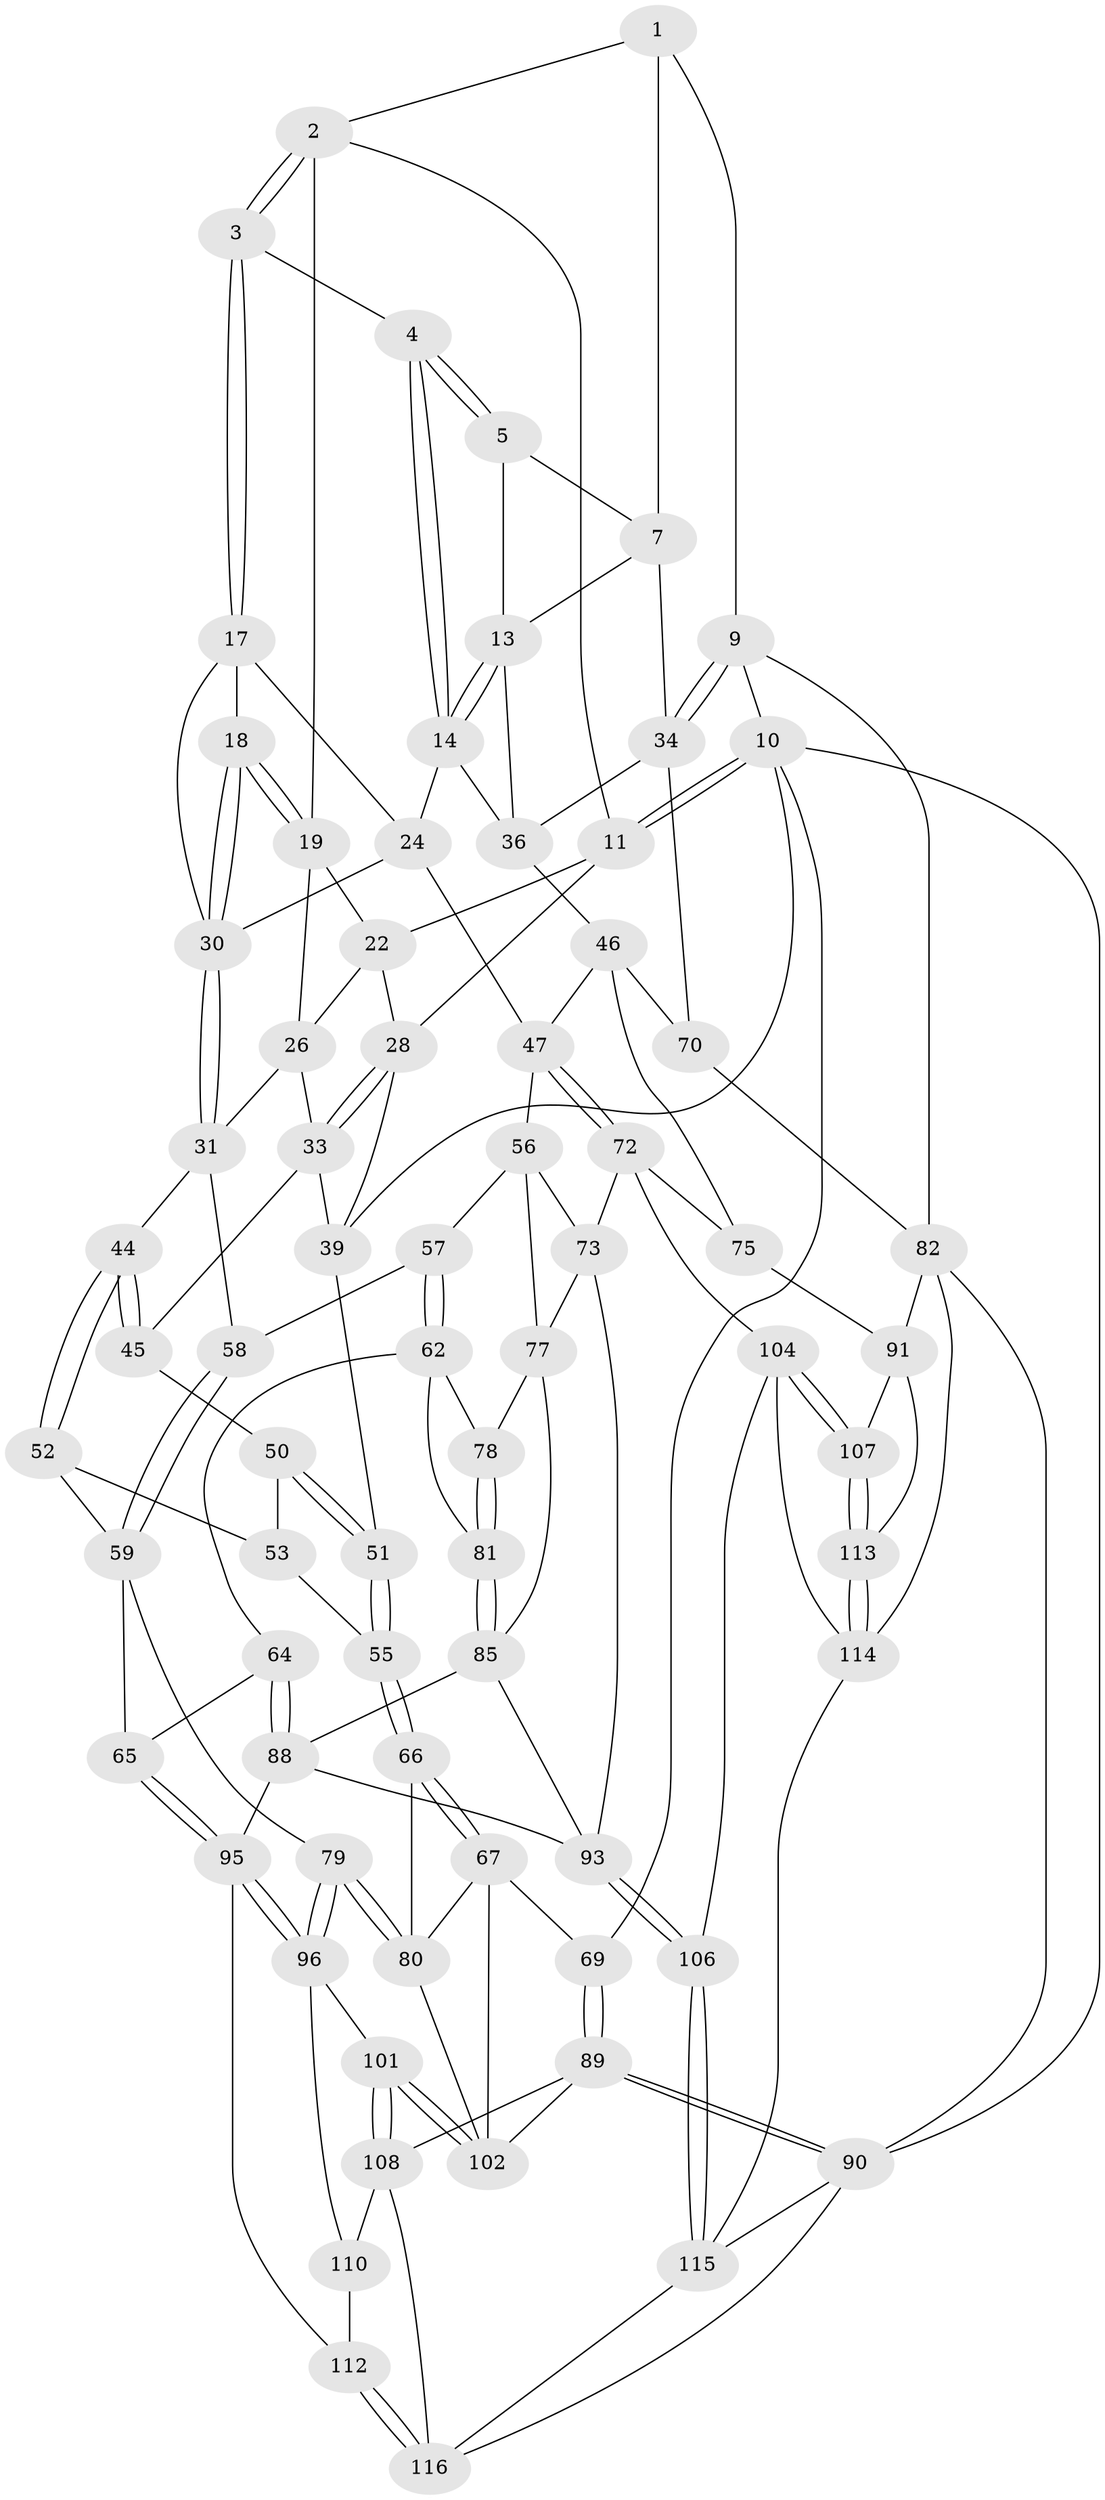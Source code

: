 // Generated by graph-tools (version 1.1) at 2025/24/03/03/25 07:24:38]
// undirected, 73 vertices, 170 edges
graph export_dot {
graph [start="1"]
  node [color=gray90,style=filled];
  1 [pos="+0.7668310653298919+0",super="+6"];
  2 [pos="+0.3757890693892336+0",super="+12"];
  3 [pos="+0.459351818744077+0.054116423931516"];
  4 [pos="+0.6281224637880573+0.10128775766369356"];
  5 [pos="+0.7524575277063439+0",super="+8"];
  7 [pos="+0.9204735140228746+0.10376279092651298",super="+15"];
  9 [pos="+1+0"];
  10 [pos="+0+0",super="+40"];
  11 [pos="+0+0",super="+21"];
  13 [pos="+0.7868521963392638+0.09562790942735201",super="+16"];
  14 [pos="+0.6534304987653583+0.2250330742614878",super="+23"];
  17 [pos="+0.45633852937791014+0.17123169159157545",super="+25"];
  18 [pos="+0.3781575003534376+0.20994660079533345"];
  19 [pos="+0.35098909236981124+0.2023677375702213",super="+20"];
  22 [pos="+0.19449097958709385+0.0729384618947866",super="+27"];
  24 [pos="+0.6379635904919206+0.286199800597947",super="+49"];
  26 [pos="+0.32062284535964536+0.20538212656646354",super="+32"];
  28 [pos="+0.18939522122261157+0.2907170945189039",super="+29"];
  30 [pos="+0.3525600838081373+0.3840944452375743",super="+35"];
  31 [pos="+0.34308839550719555+0.39116616489030187",super="+43"];
  33 [pos="+0.21002289161583215+0.3224718665659382",super="+41"];
  34 [pos="+1+0.24168223568414507",super="+37"];
  36 [pos="+0.8186812104402951+0.3030537911533853",super="+38"];
  39 [pos="+0+0.34854221221667836",super="+42"];
  44 [pos="+0.29527073642415497+0.44338676631976887"];
  45 [pos="+0.18031743138072823+0.4365821546840412"];
  46 [pos="+0.8118271023116873+0.5122932492188654",super="+71"];
  47 [pos="+0.7431610965846098+0.5266933672183527",super="+48"];
  50 [pos="+0.1782681026728578+0.44533107579977893"];
  51 [pos="+0.09527500187078149+0.5122758799533996"];
  52 [pos="+0.26858464079266675+0.47815326142644093",super="+61"];
  53 [pos="+0.2103762864161599+0.47740745098573906",super="+54"];
  55 [pos="+0.10835075717503209+0.5498264340873713"];
  56 [pos="+0.5678786811590624+0.5216801391848441",super="+74"];
  57 [pos="+0.3919721790350059+0.48638959871758164"];
  58 [pos="+0.3775428735542798+0.4725892607383778"];
  59 [pos="+0.2726938818640242+0.6423007374436857",super="+60"];
  62 [pos="+0.4110520047820471+0.602789502952743",super="+63"];
  64 [pos="+0.3432078955196016+0.6614399456422487"];
  65 [pos="+0.2778936880362371+0.6445209975894594"];
  66 [pos="+0.03818349813707408+0.6226587712610794"];
  67 [pos="+0+0.6614527390955489",super="+68"];
  69 [pos="+0+0.6918824857363356"];
  70 [pos="+1+0.5895052205366677"];
  72 [pos="+0.7120117060589971+0.6920066214004169",super="+76"];
  73 [pos="+0.675041871439604+0.693633949786341",super="+86"];
  75 [pos="+0.8846588969592323+0.654311323425994"];
  77 [pos="+0.5542000435795714+0.5663642711294461",super="+84"];
  78 [pos="+0.49685900246575687+0.5916992089775803"];
  79 [pos="+0.2175325242650588+0.6803545265711158"];
  80 [pos="+0.1825614914139567+0.7006114356288365",super="+99"];
  81 [pos="+0.4733921164362197+0.668684246969826"];
  82 [pos="+1+1",super="+83"];
  85 [pos="+0.4725035389831309+0.7108120689816084",super="+87"];
  88 [pos="+0.34789436451780376+0.6681658464535329",super="+97"];
  89 [pos="+0+1",super="+109"];
  90 [pos="+0+1",super="+119"];
  91 [pos="+1+0.7737730107109708",super="+92"];
  93 [pos="+0.5565759319004575+0.8605037386943587",super="+94"];
  95 [pos="+0.2958857724599084+0.8175427641587164",super="+98"];
  96 [pos="+0.23529569054256677+0.7841045345653007",super="+100"];
  101 [pos="+0.1616679419793519+0.802855428597407"];
  102 [pos="+0.1466192155923185+0.7412543385747307",super="+103"];
  104 [pos="+0.7574887625314312+0.788422650794672",super="+105"];
  106 [pos="+0.6124164853975314+0.9516609342096976"];
  107 [pos="+0.8733231657731372+0.8074044556245953"];
  108 [pos="+0.0958783592184838+0.889778499615896",super="+111"];
  110 [pos="+0.21375892492044699+0.8525463625153131"];
  112 [pos="+0.33213229565745633+0.8852242483029283"];
  113 [pos="+0.8893929270400698+0.8311372898921482"];
  114 [pos="+0.8826891526394696+1",super="+117"];
  115 [pos="+0.6227452187408411+1",super="+120"];
  116 [pos="+0.32521223358101015+0.9263129009675602",super="+118"];
  1 -- 2;
  1 -- 9;
  1 -- 7;
  2 -- 3;
  2 -- 3;
  2 -- 19;
  2 -- 11;
  3 -- 4;
  3 -- 17;
  3 -- 17;
  4 -- 5;
  4 -- 5;
  4 -- 14;
  4 -- 14;
  5 -- 13;
  5 -- 7;
  7 -- 34;
  7 -- 13;
  9 -- 10;
  9 -- 34;
  9 -- 34;
  9 -- 82;
  10 -- 11;
  10 -- 11;
  10 -- 90;
  10 -- 69;
  10 -- 39;
  11 -- 28;
  11 -- 22;
  13 -- 14;
  13 -- 14;
  13 -- 36;
  14 -- 24;
  14 -- 36;
  17 -- 18;
  17 -- 24;
  17 -- 30;
  18 -- 19;
  18 -- 19;
  18 -- 30;
  18 -- 30;
  19 -- 26;
  19 -- 22;
  22 -- 26;
  22 -- 28;
  24 -- 30;
  24 -- 47;
  26 -- 33;
  26 -- 31;
  28 -- 33;
  28 -- 33;
  28 -- 39;
  30 -- 31;
  30 -- 31;
  31 -- 58;
  31 -- 44;
  33 -- 45;
  33 -- 39;
  34 -- 70;
  34 -- 36;
  36 -- 46;
  39 -- 51;
  44 -- 45;
  44 -- 45;
  44 -- 52;
  44 -- 52;
  45 -- 50;
  46 -- 47;
  46 -- 70;
  46 -- 75;
  47 -- 72;
  47 -- 72;
  47 -- 56;
  50 -- 51;
  50 -- 51;
  50 -- 53;
  51 -- 55;
  51 -- 55;
  52 -- 53 [weight=2];
  52 -- 59;
  53 -- 55;
  55 -- 66;
  55 -- 66;
  56 -- 57;
  56 -- 73;
  56 -- 77;
  57 -- 58;
  57 -- 62;
  57 -- 62;
  58 -- 59;
  58 -- 59;
  59 -- 65;
  59 -- 79;
  62 -- 78;
  62 -- 64;
  62 -- 81;
  64 -- 65;
  64 -- 88;
  64 -- 88;
  65 -- 95;
  65 -- 95;
  66 -- 67;
  66 -- 67;
  66 -- 80;
  67 -- 80;
  67 -- 69;
  67 -- 102;
  69 -- 89;
  69 -- 89;
  70 -- 82;
  72 -- 73;
  72 -- 75;
  72 -- 104;
  73 -- 93;
  73 -- 77;
  75 -- 91;
  77 -- 78;
  77 -- 85;
  78 -- 81;
  78 -- 81;
  79 -- 80;
  79 -- 80;
  79 -- 96;
  79 -- 96;
  80 -- 102;
  81 -- 85;
  81 -- 85;
  82 -- 90;
  82 -- 91;
  82 -- 114;
  85 -- 88;
  85 -- 93;
  88 -- 93;
  88 -- 95;
  89 -- 90;
  89 -- 90;
  89 -- 108;
  89 -- 102;
  90 -- 116;
  90 -- 115;
  91 -- 113;
  91 -- 107;
  93 -- 106;
  93 -- 106;
  95 -- 96;
  95 -- 96;
  95 -- 112;
  96 -- 101;
  96 -- 110;
  101 -- 102;
  101 -- 102;
  101 -- 108;
  101 -- 108;
  104 -- 107;
  104 -- 107;
  104 -- 106;
  104 -- 114;
  106 -- 115;
  106 -- 115;
  107 -- 113;
  107 -- 113;
  108 -- 110;
  108 -- 116;
  110 -- 112;
  112 -- 116;
  112 -- 116;
  113 -- 114;
  113 -- 114;
  114 -- 115;
  115 -- 116;
}
